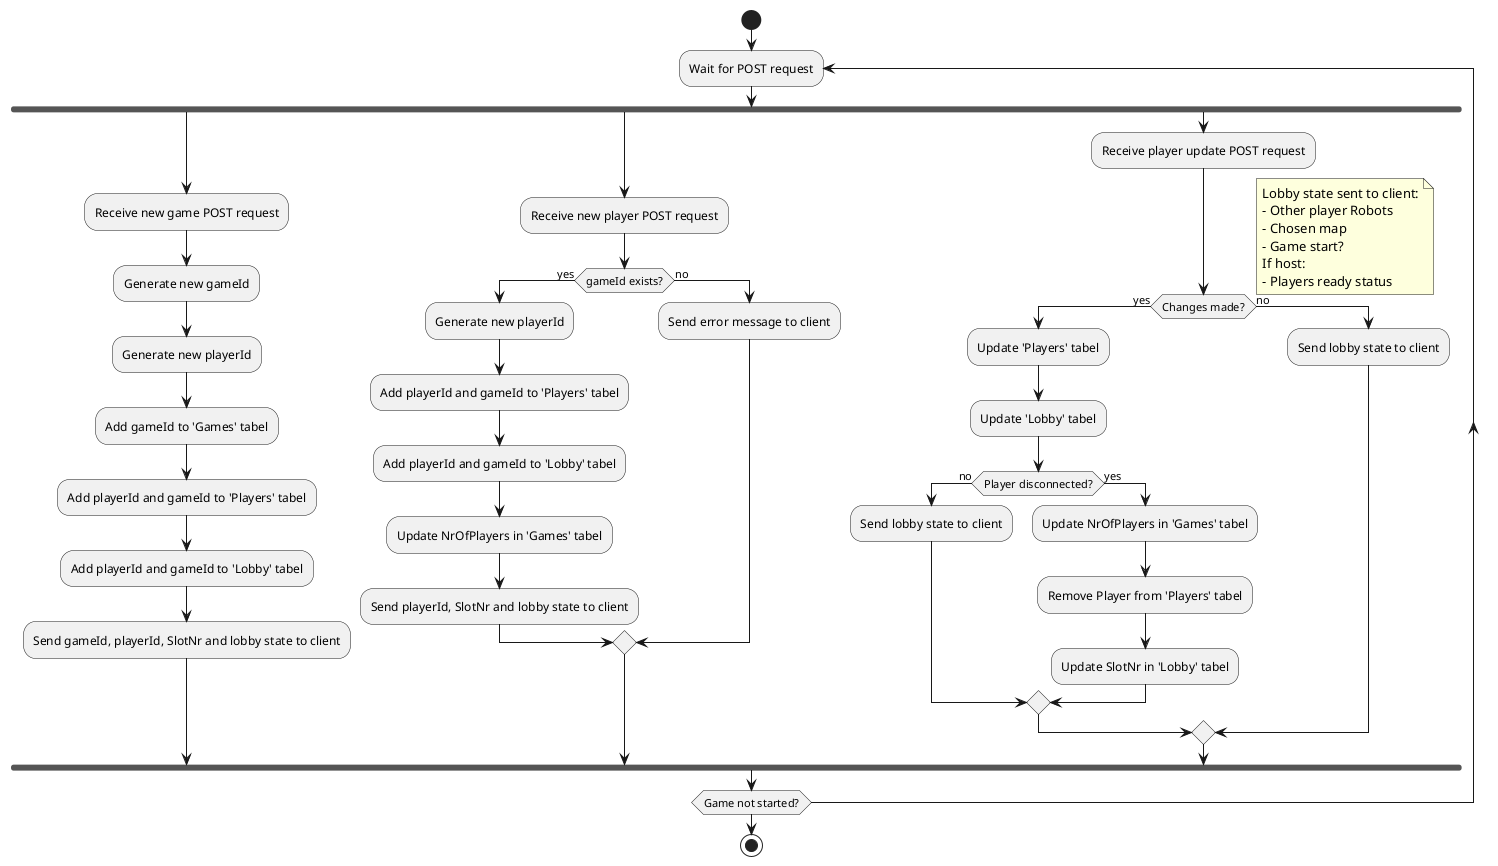 @startuml
start
repeat :Wait for POST request;
fork
    :Receive new game POST request;
    :Generate new gameId;
    :Generate new playerId;
    :Add gameId to 'Games' tabel;
    :Add playerId and gameId to 'Players' tabel;
    :Add playerId and gameId to 'Lobby' tabel;
    :Send gameId, playerId, SlotNr and lobby state to client;
fork again
    :Receive new player POST request;
    if (gameId exists?) then (yes)
        :Generate new playerId;
        :Add playerId and gameId to 'Players' tabel;
        :Add playerId and gameId to 'Lobby' tabel;
        :Update NrOfPlayers in 'Games' tabel;
        :Send playerId, SlotNr and lobby state to client;
    else (no)
        :Send error message to client;
    endif
fork again
    :Receive player update POST request;
    if (Changes made?) then (yes)
        :Update 'Players' tabel;
        :Update 'Lobby' tabel;
        if (Player disconnected?) then (no)
            :Send lobby state to client;
        else (yes)
            :Update NrOfPlayers in 'Games' tabel;
            :Remove Player from 'Players' tabel;
            :Update SlotNr in 'Lobby' tabel;
        endif
    else (no)
        :Send lobby state to client;
    endif
    note right
        Lobby state sent to client:
        - Other player Robots
        - Chosen map
        - Game start?
        If host:
        - Players ready status
    end note
end fork
    repeat while (Game not started?)
    stop
@enduml